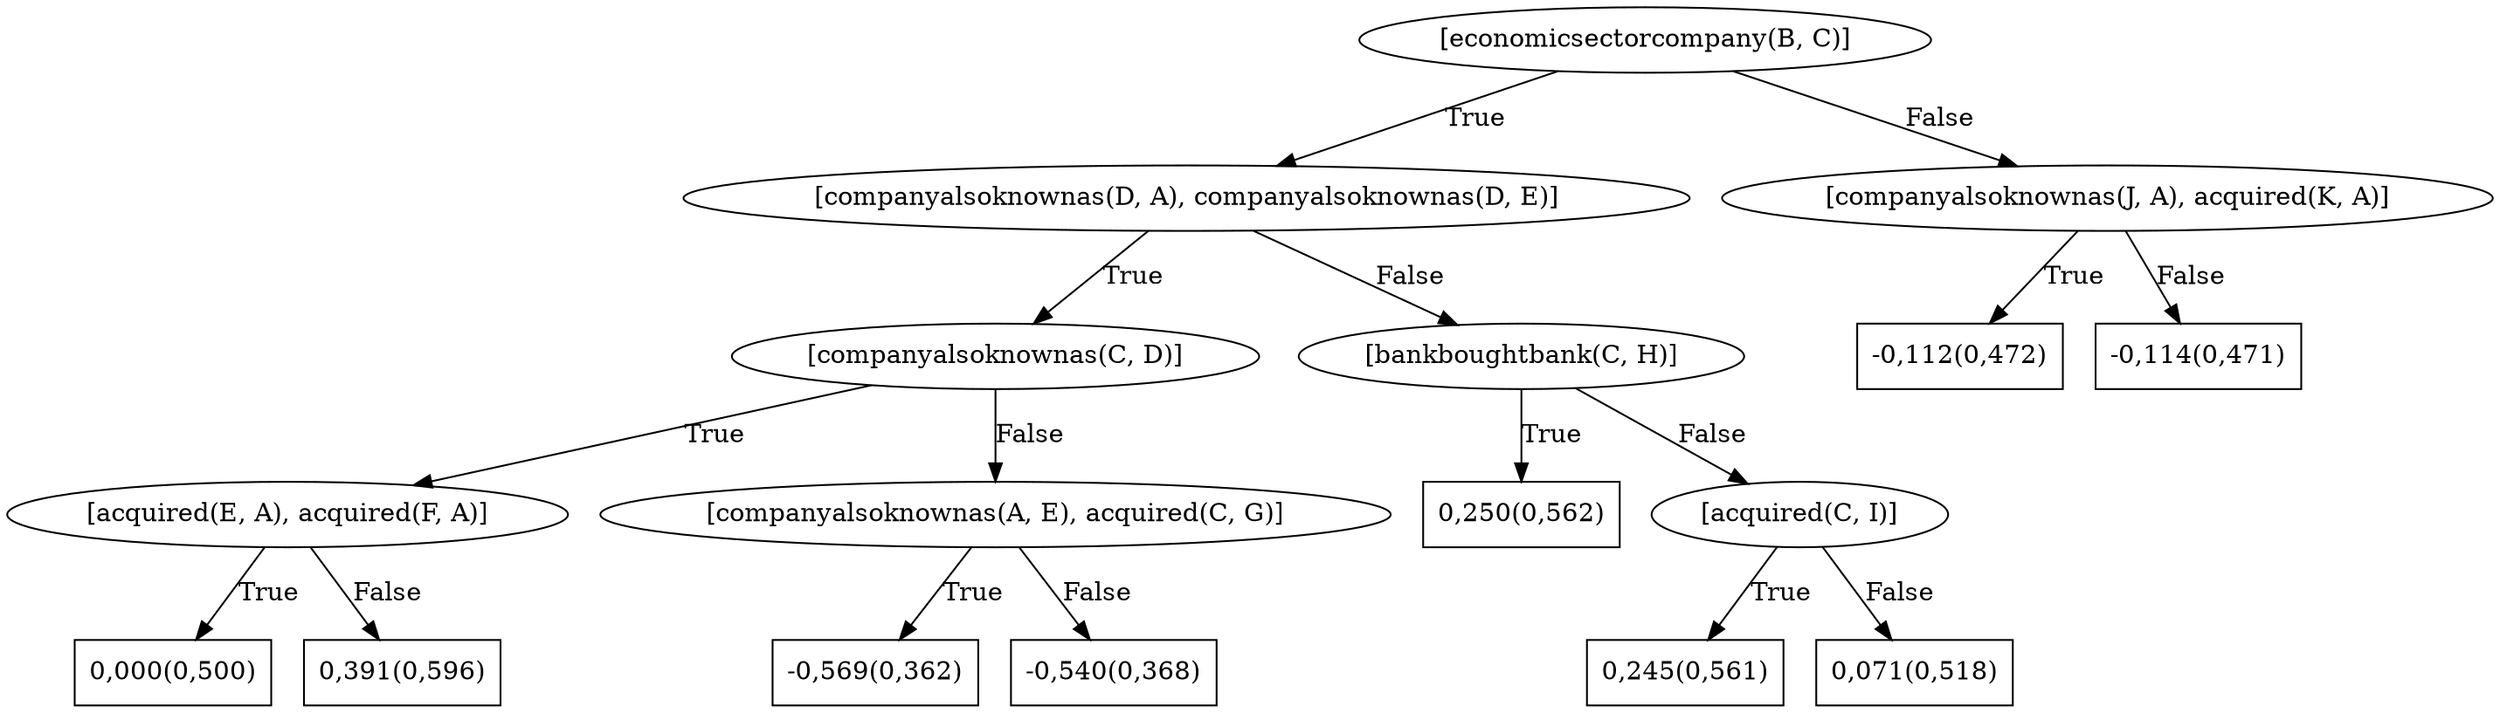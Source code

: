 digraph G{ 
1[label = "[economicsectorcompany(B, C)]"];
1 -> 2[label="True"];
1 -> 3[label="False"];
2[label = "[companyalsoknownas(D, A), companyalsoknownas(D, E)]"];
2 -> 4[label="True"];
2 -> 5[label="False"];
4[label = "[companyalsoknownas(C, D)]"];
4 -> 6[label="True"];
4 -> 7[label="False"];
6[label = "[acquired(E, A), acquired(F, A)]"];
6 -> 8[label="True"];
6 -> 9[label="False"];
8[shape = box,label = "0,000(0,500)"];
9[shape = box,label = "0,391(0,596)"];
7[label = "[companyalsoknownas(A, E), acquired(C, G)]"];
7 -> 10[label="True"];
7 -> 11[label="False"];
10[shape = box,label = "-0,569(0,362)"];
11[shape = box,label = "-0,540(0,368)"];
5[label = "[bankboughtbank(C, H)]"];
5 -> 12[label="True"];
5 -> 13[label="False"];
12[shape = box,label = "0,250(0,562)"];
13[label = "[acquired(C, I)]"];
13 -> 14[label="True"];
13 -> 15[label="False"];
14[shape = box,label = "0,245(0,561)"];
15[shape = box,label = "0,071(0,518)"];
3[label = "[companyalsoknownas(J, A), acquired(K, A)]"];
3 -> 16[label="True"];
3 -> 17[label="False"];
16[shape = box,label = "-0,112(0,472)"];
17[shape = box,label = "-0,114(0,471)"];
}
